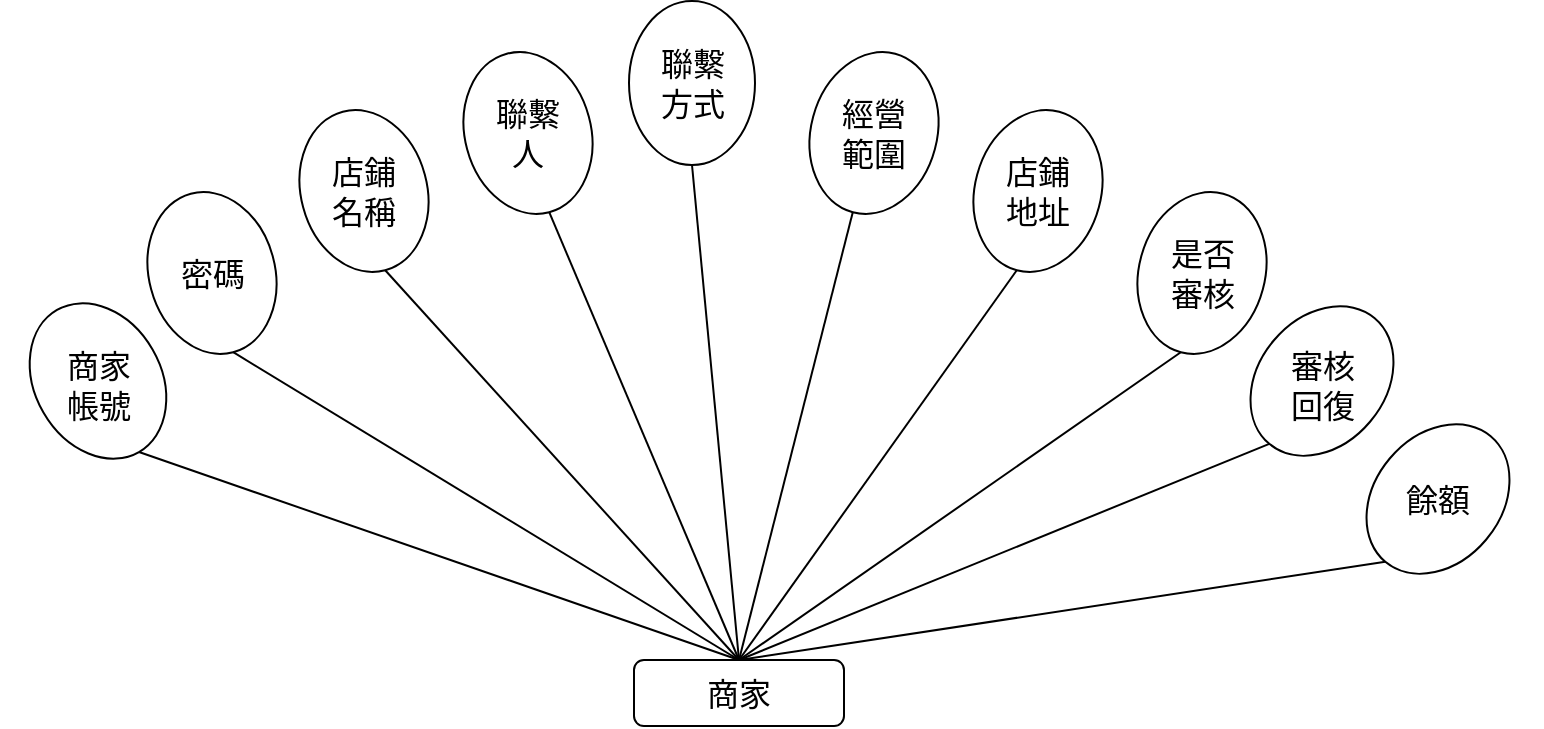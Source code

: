 <mxfile version="22.1.11" type="google">
  <diagram name="第 1 页" id="ZJmHlYTxXY7l-xerxR3p">
    <mxGraphModel grid="0" page="0" gridSize="10" guides="1" tooltips="1" connect="1" arrows="1" fold="1" pageScale="1" pageWidth="827" pageHeight="1169" math="0" shadow="0">
      <root>
        <mxCell id="0" />
        <mxCell id="1" parent="0" />
        <mxCell id="dplSPCH8QZGUuFaIFNm9-1" value="商家" style="rounded=1;whiteSpace=wrap;html=1;fontSize=16;" vertex="1" parent="1">
          <mxGeometry x="257" y="260" width="105" height="33" as="geometry" />
        </mxCell>
        <mxCell id="dplSPCH8QZGUuFaIFNm9-2" value="" style="ellipse;whiteSpace=wrap;html=1;fontSize=16;rotation=60;" vertex="1" parent="1">
          <mxGeometry x="-52" y="89" width="82" height="63" as="geometry" />
        </mxCell>
        <mxCell id="dplSPCH8QZGUuFaIFNm9-3" value="" style="ellipse;whiteSpace=wrap;html=1;fontSize=16;rotation=75;" vertex="1" parent="1">
          <mxGeometry x="5" y="35" width="82" height="63" as="geometry" />
        </mxCell>
        <mxCell id="dplSPCH8QZGUuFaIFNm9-4" value="" style="ellipse;whiteSpace=wrap;html=1;fontSize=16;rotation=90;" vertex="1" parent="1">
          <mxGeometry x="245" y="-60" width="82" height="63" as="geometry" />
        </mxCell>
        <mxCell id="dplSPCH8QZGUuFaIFNm9-5" value="" style="ellipse;whiteSpace=wrap;html=1;fontSize=16;rotation=75;" vertex="1" parent="1">
          <mxGeometry x="163" y="-35" width="82" height="63" as="geometry" />
        </mxCell>
        <mxCell id="dplSPCH8QZGUuFaIFNm9-7" value="" style="ellipse;whiteSpace=wrap;html=1;fontSize=16;rotation=75;" vertex="1" parent="1">
          <mxGeometry x="81" y="-6" width="82" height="63" as="geometry" />
        </mxCell>
        <mxCell id="dplSPCH8QZGUuFaIFNm9-8" value="" style="ellipse;whiteSpace=wrap;html=1;fontSize=16;rotation=105;" vertex="1" parent="1">
          <mxGeometry x="418" y="-6" width="82" height="63" as="geometry" />
        </mxCell>
        <mxCell id="dplSPCH8QZGUuFaIFNm9-9" value="" style="ellipse;whiteSpace=wrap;html=1;fontSize=16;rotation=105;" vertex="1" parent="1">
          <mxGeometry x="336" y="-35" width="82" height="63" as="geometry" />
        </mxCell>
        <mxCell id="dplSPCH8QZGUuFaIFNm9-10" value="" style="ellipse;whiteSpace=wrap;html=1;fontSize=16;rotation=105;" vertex="1" parent="1">
          <mxGeometry x="500" y="35" width="82" height="63" as="geometry" />
        </mxCell>
        <mxCell id="dplSPCH8QZGUuFaIFNm9-11" value="" style="ellipse;whiteSpace=wrap;html=1;fontSize=16;rotation=130;" vertex="1" parent="1">
          <mxGeometry x="560" y="89" width="82" height="63" as="geometry" />
        </mxCell>
        <mxCell id="dplSPCH8QZGUuFaIFNm9-12" value="商家&lt;br&gt;帳號" style="text;strokeColor=none;fillColor=none;html=1;align=center;verticalAlign=middle;whiteSpace=wrap;rounded=0;fontSize=16;" vertex="1" parent="1">
          <mxGeometry x="-33.5" y="98" width="45" height="50" as="geometry" />
        </mxCell>
        <mxCell id="dplSPCH8QZGUuFaIFNm9-13" value="密碼" style="text;strokeColor=none;fillColor=none;html=1;align=center;verticalAlign=middle;whiteSpace=wrap;rounded=0;fontSize=16;" vertex="1" parent="1">
          <mxGeometry x="27.5" y="51.5" width="37" height="30" as="geometry" />
        </mxCell>
        <mxCell id="dplSPCH8QZGUuFaIFNm9-14" value="店鋪&lt;br&gt;名稱" style="text;strokeColor=none;fillColor=none;html=1;align=center;verticalAlign=middle;whiteSpace=wrap;rounded=0;fontSize=16;" vertex="1" parent="1">
          <mxGeometry x="104" y="5.5" width="36" height="40" as="geometry" />
        </mxCell>
        <mxCell id="dplSPCH8QZGUuFaIFNm9-15" value="聯繫&lt;br&gt;人" style="text;strokeColor=none;fillColor=none;html=1;align=center;verticalAlign=middle;whiteSpace=wrap;rounded=0;fontSize=16;" vertex="1" parent="1">
          <mxGeometry x="183" y="-21" width="42" height="35" as="geometry" />
        </mxCell>
        <mxCell id="dplSPCH8QZGUuFaIFNm9-16" value="聯繫&lt;br&gt;方式" style="text;strokeColor=none;fillColor=none;html=1;align=center;verticalAlign=middle;whiteSpace=wrap;rounded=0;fontSize=16;" vertex="1" parent="1">
          <mxGeometry x="267.5" y="-46.5" width="37" height="36" as="geometry" />
        </mxCell>
        <mxCell id="dplSPCH8QZGUuFaIFNm9-17" value="經營&lt;br&gt;範圍" style="text;strokeColor=none;fillColor=none;html=1;align=center;verticalAlign=middle;whiteSpace=wrap;rounded=0;fontSize=16;" vertex="1" parent="1">
          <mxGeometry x="357" y="-21" width="40" height="35" as="geometry" />
        </mxCell>
        <mxCell id="dplSPCH8QZGUuFaIFNm9-18" value="店鋪&lt;br&gt;地址" style="text;strokeColor=none;fillColor=none;html=1;align=center;verticalAlign=middle;whiteSpace=wrap;rounded=0;fontSize=16;" vertex="1" parent="1">
          <mxGeometry x="436" y="5.5" width="46" height="40" as="geometry" />
        </mxCell>
        <mxCell id="dplSPCH8QZGUuFaIFNm9-19" value="是否&lt;br&gt;審核" style="text;strokeColor=none;fillColor=none;html=1;align=center;verticalAlign=middle;whiteSpace=wrap;rounded=0;fontSize=16;" vertex="1" parent="1">
          <mxGeometry x="519.5" y="46.5" width="43" height="40" as="geometry" />
        </mxCell>
        <mxCell id="dplSPCH8QZGUuFaIFNm9-20" value="審核&lt;br&gt;回復" style="text;strokeColor=none;fillColor=none;html=1;align=center;verticalAlign=middle;whiteSpace=wrap;rounded=0;fontSize=16;" vertex="1" parent="1">
          <mxGeometry x="580.5" y="103.5" width="41" height="39" as="geometry" />
        </mxCell>
        <mxCell id="dplSPCH8QZGUuFaIFNm9-21" value="" style="ellipse;whiteSpace=wrap;html=1;fontSize=16;rotation=130;" vertex="1" parent="1">
          <mxGeometry x="618" y="148" width="82" height="63" as="geometry" />
        </mxCell>
        <mxCell id="dplSPCH8QZGUuFaIFNm9-22" value="餘額" style="text;strokeColor=none;fillColor=none;html=1;align=center;verticalAlign=middle;whiteSpace=wrap;rounded=0;fontSize=16;" vertex="1" parent="1">
          <mxGeometry x="638" y="165" width="42" height="29" as="geometry" />
        </mxCell>
        <mxCell id="dplSPCH8QZGUuFaIFNm9-23" value="" style="endArrow=none;html=1;rounded=0;fontSize=12;startSize=8;endSize=8;curved=1;entryX=1;entryY=0.5;entryDx=0;entryDy=0;exitX=0.5;exitY=0;exitDx=0;exitDy=0;" edge="1" parent="1" source="dplSPCH8QZGUuFaIFNm9-1" target="dplSPCH8QZGUuFaIFNm9-2">
          <mxGeometry width="50" height="50" relative="1" as="geometry">
            <mxPoint x="261" y="137" as="sourcePoint" />
            <mxPoint x="311" y="87" as="targetPoint" />
          </mxGeometry>
        </mxCell>
        <mxCell id="dplSPCH8QZGUuFaIFNm9-24" value="" style="endArrow=none;html=1;rounded=0;fontSize=12;startSize=8;endSize=8;curved=1;exitX=1;exitY=0.5;exitDx=0;exitDy=0;entryX=0.5;entryY=0;entryDx=0;entryDy=0;" edge="1" parent="1" source="dplSPCH8QZGUuFaIFNm9-3" target="dplSPCH8QZGUuFaIFNm9-1">
          <mxGeometry width="50" height="50" relative="1" as="geometry">
            <mxPoint x="261" y="137" as="sourcePoint" />
            <mxPoint x="311" y="87" as="targetPoint" />
          </mxGeometry>
        </mxCell>
        <mxCell id="dplSPCH8QZGUuFaIFNm9-25" value="" style="endArrow=none;html=1;rounded=0;fontSize=12;startSize=8;endSize=8;curved=1;exitX=1;exitY=0.5;exitDx=0;exitDy=0;entryX=0.5;entryY=0;entryDx=0;entryDy=0;" edge="1" parent="1" source="dplSPCH8QZGUuFaIFNm9-7" target="dplSPCH8QZGUuFaIFNm9-1">
          <mxGeometry width="50" height="50" relative="1" as="geometry">
            <mxPoint x="261" y="137" as="sourcePoint" />
            <mxPoint x="307" y="87" as="targetPoint" />
          </mxGeometry>
        </mxCell>
        <mxCell id="dplSPCH8QZGUuFaIFNm9-26" value="" style="endArrow=none;html=1;rounded=0;fontSize=12;startSize=8;endSize=8;curved=1;exitX=1;exitY=0.5;exitDx=0;exitDy=0;entryX=0.5;entryY=0;entryDx=0;entryDy=0;" edge="1" parent="1" source="dplSPCH8QZGUuFaIFNm9-5" target="dplSPCH8QZGUuFaIFNm9-1">
          <mxGeometry width="50" height="50" relative="1" as="geometry">
            <mxPoint x="261" y="137" as="sourcePoint" />
            <mxPoint x="311" y="87" as="targetPoint" />
          </mxGeometry>
        </mxCell>
        <mxCell id="dplSPCH8QZGUuFaIFNm9-27" value="" style="endArrow=none;html=1;rounded=0;fontSize=12;startSize=8;endSize=8;curved=1;entryX=1;entryY=0.5;entryDx=0;entryDy=0;exitX=0.5;exitY=0;exitDx=0;exitDy=0;" edge="1" parent="1" source="dplSPCH8QZGUuFaIFNm9-1" target="dplSPCH8QZGUuFaIFNm9-4">
          <mxGeometry width="50" height="50" relative="1" as="geometry">
            <mxPoint x="261" y="137" as="sourcePoint" />
            <mxPoint x="311" y="87" as="targetPoint" />
          </mxGeometry>
        </mxCell>
        <mxCell id="dplSPCH8QZGUuFaIFNm9-28" value="" style="endArrow=none;html=1;rounded=0;fontSize=12;startSize=8;endSize=8;curved=1;entryX=1;entryY=0.5;entryDx=0;entryDy=0;exitX=0.5;exitY=0;exitDx=0;exitDy=0;" edge="1" parent="1" source="dplSPCH8QZGUuFaIFNm9-1" target="dplSPCH8QZGUuFaIFNm9-9">
          <mxGeometry width="50" height="50" relative="1" as="geometry">
            <mxPoint x="261" y="137" as="sourcePoint" />
            <mxPoint x="311" y="87" as="targetPoint" />
          </mxGeometry>
        </mxCell>
        <mxCell id="dplSPCH8QZGUuFaIFNm9-29" value="" style="endArrow=none;html=1;rounded=0;fontSize=12;startSize=8;endSize=8;curved=1;entryX=1;entryY=0.5;entryDx=0;entryDy=0;exitX=0.5;exitY=0;exitDx=0;exitDy=0;" edge="1" parent="1" source="dplSPCH8QZGUuFaIFNm9-1" target="dplSPCH8QZGUuFaIFNm9-8">
          <mxGeometry width="50" height="50" relative="1" as="geometry">
            <mxPoint x="261" y="137" as="sourcePoint" />
            <mxPoint x="311" y="87" as="targetPoint" />
          </mxGeometry>
        </mxCell>
        <mxCell id="dplSPCH8QZGUuFaIFNm9-30" value="" style="endArrow=none;html=1;rounded=0;fontSize=12;startSize=8;endSize=8;curved=1;entryX=1;entryY=0.5;entryDx=0;entryDy=0;exitX=0.5;exitY=0;exitDx=0;exitDy=0;" edge="1" parent="1" source="dplSPCH8QZGUuFaIFNm9-1" target="dplSPCH8QZGUuFaIFNm9-10">
          <mxGeometry width="50" height="50" relative="1" as="geometry">
            <mxPoint x="261" y="137" as="sourcePoint" />
            <mxPoint x="311" y="87" as="targetPoint" />
          </mxGeometry>
        </mxCell>
        <mxCell id="dplSPCH8QZGUuFaIFNm9-31" value="" style="endArrow=none;html=1;rounded=0;fontSize=12;startSize=8;endSize=8;curved=1;entryX=1;entryY=0.5;entryDx=0;entryDy=0;exitX=0.5;exitY=0;exitDx=0;exitDy=0;" edge="1" parent="1" source="dplSPCH8QZGUuFaIFNm9-1" target="dplSPCH8QZGUuFaIFNm9-11">
          <mxGeometry width="50" height="50" relative="1" as="geometry">
            <mxPoint x="261" y="137" as="sourcePoint" />
            <mxPoint x="311" y="87" as="targetPoint" />
          </mxGeometry>
        </mxCell>
        <mxCell id="dplSPCH8QZGUuFaIFNm9-32" value="" style="endArrow=none;html=1;rounded=0;fontSize=12;startSize=8;endSize=8;curved=1;entryX=1;entryY=0.5;entryDx=0;entryDy=0;exitX=0.5;exitY=0;exitDx=0;exitDy=0;" edge="1" parent="1" source="dplSPCH8QZGUuFaIFNm9-1" target="dplSPCH8QZGUuFaIFNm9-21">
          <mxGeometry width="50" height="50" relative="1" as="geometry">
            <mxPoint x="261" y="137" as="sourcePoint" />
            <mxPoint x="311" y="87" as="targetPoint" />
          </mxGeometry>
        </mxCell>
      </root>
    </mxGraphModel>
  </diagram>
</mxfile>
